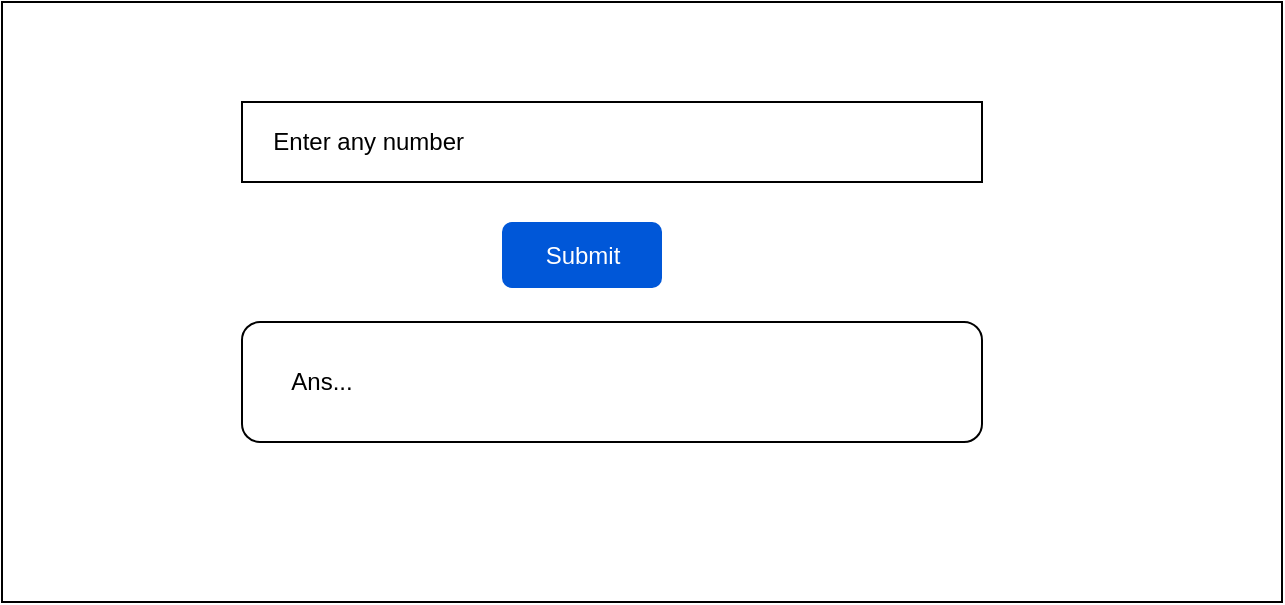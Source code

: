 <mxfile version="17.4.5" type="github">
  <diagram id="4KNdbh4Ket__J7hDHHc0" name="Page-1">
    <mxGraphModel dx="946" dy="614" grid="1" gridSize="10" guides="1" tooltips="1" connect="1" arrows="1" fold="1" page="1" pageScale="1" pageWidth="827" pageHeight="1169" math="0" shadow="0">
      <root>
        <mxCell id="0" />
        <mxCell id="1" parent="0" />
        <mxCell id="bL7AH7_fA7LtB24TAaaB-1" value="" style="rounded=0;whiteSpace=wrap;html=1;" vertex="1" parent="1">
          <mxGeometry x="100" y="110" width="640" height="300" as="geometry" />
        </mxCell>
        <mxCell id="bL7AH7_fA7LtB24TAaaB-2" value="" style="rounded=0;whiteSpace=wrap;html=1;" vertex="1" parent="1">
          <mxGeometry x="220" y="160" width="370" height="40" as="geometry" />
        </mxCell>
        <mxCell id="bL7AH7_fA7LtB24TAaaB-3" value="Submit" style="rounded=1;fillColor=#0057D8;align=center;strokeColor=none;html=1;fontColor=#ffffff;fontSize=12;sketch=0;" vertex="1" parent="1">
          <mxGeometry x="350" y="220" width="80" height="33" as="geometry" />
        </mxCell>
        <mxCell id="bL7AH7_fA7LtB24TAaaB-5" value="" style="rounded=1;whiteSpace=wrap;html=1;" vertex="1" parent="1">
          <mxGeometry x="220" y="270" width="370" height="60" as="geometry" />
        </mxCell>
        <mxCell id="bL7AH7_fA7LtB24TAaaB-7" value="Enter any number&amp;nbsp;" style="text;html=1;strokeColor=none;fillColor=none;align=center;verticalAlign=middle;whiteSpace=wrap;rounded=0;" vertex="1" parent="1">
          <mxGeometry x="230" y="165" width="110" height="30" as="geometry" />
        </mxCell>
        <mxCell id="bL7AH7_fA7LtB24TAaaB-8" value="Ans..." style="text;html=1;strokeColor=none;fillColor=none;align=center;verticalAlign=middle;whiteSpace=wrap;rounded=0;" vertex="1" parent="1">
          <mxGeometry x="230" y="285" width="60" height="30" as="geometry" />
        </mxCell>
      </root>
    </mxGraphModel>
  </diagram>
</mxfile>
